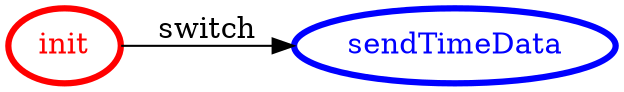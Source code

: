 /*
*
* A GraphViz DOT FSM description 
* Please use a GraphViz visualizer (like http://www.webgraphviz.com)
*  
*/

digraph finite_state_machine {
	rankdir=LR
	size="8,5"
	
	init [ color = red ][ fontcolor = red ][ penwidth = 3 ]
	sendTimeData [ color = blue ][ fontcolor = blue ][ penwidth = 3 ]
	
	init -> sendTimeData [ label = "switch" ][ color = black ][ fontcolor = black ]
}
